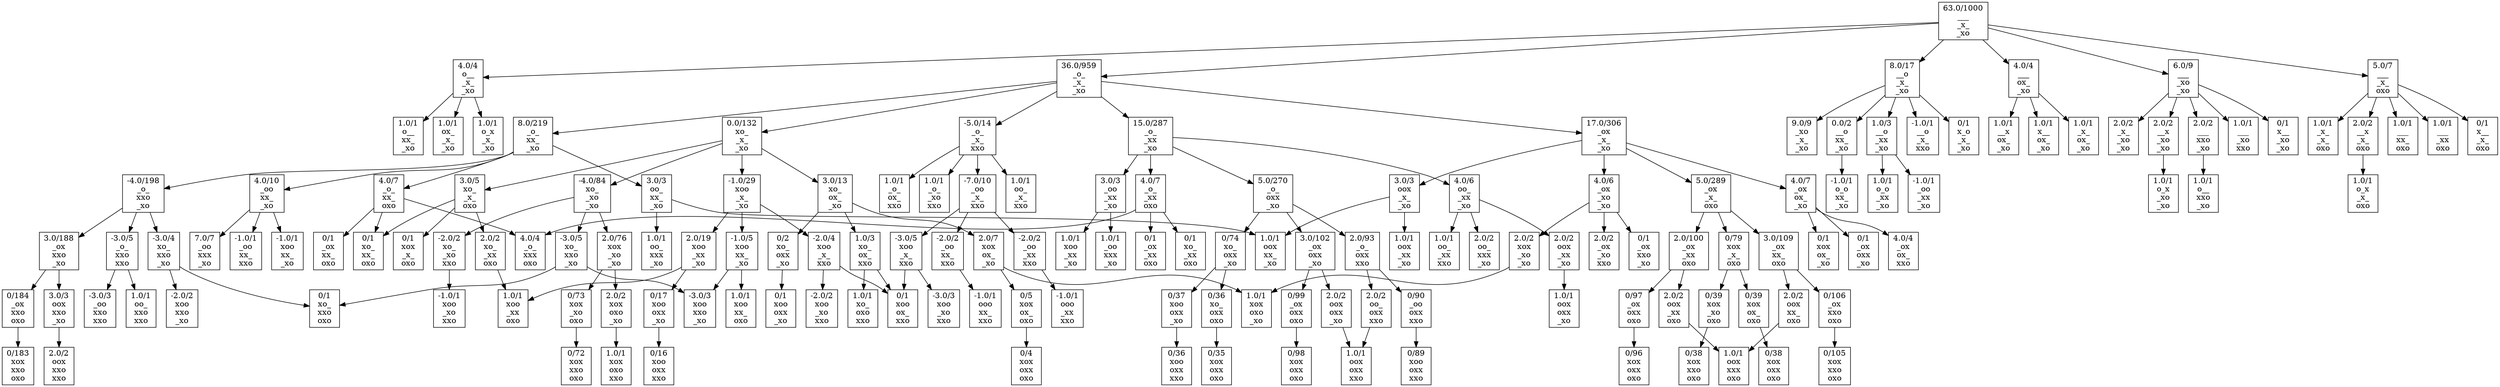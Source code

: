 digraph G {
    node [shape=box];
    "63.0/1000
___
_x_
_xo
" -> "4.0/4
o__
_x_
_xo
"
    "63.0/1000
___
_x_
_xo
" -> "36.0/959
_o_
_x_
_xo
"
    "63.0/1000
___
_x_
_xo
" -> "8.0/17
__o
_x_
_xo
"
    "63.0/1000
___
_x_
_xo
" -> "4.0/4
___
ox_
_xo
"
    "63.0/1000
___
_x_
_xo
" -> "6.0/9
___
_xo
_xo
"
    "63.0/1000
___
_x_
_xo
" -> "5.0/7
___
_x_
oxo
"
    "4.0/4
o__
_x_
_xo
" -> "1.0/1
ox_
_x_
_xo
"
    "4.0/4
o__
_x_
_xo
" -> "1.0/1
o_x
_x_
_xo
"
    "4.0/4
o__
_x_
_xo
" -> "1.0/1
o__
xx_
_xo
"
    "36.0/959
_o_
_x_
_xo
" -> "0.0/132
xo_
_x_
_xo
"
    "36.0/959
_o_
_x_
_xo
" -> "17.0/306
_ox
_x_
_xo
"
    "36.0/959
_o_
_x_
_xo
" -> "8.0/219
_o_
xx_
_xo
"
    "36.0/959
_o_
_x_
_xo
" -> "15.0/287
_o_
_xx
_xo
"
    "36.0/959
_o_
_x_
_xo
" -> "-5.0/14
_o_
_x_
xxo
"
    "8.0/17
__o
_x_
_xo
" -> "0/1
x_o
_x_
_xo
"
    "8.0/17
__o
_x_
_xo
" -> "9.0/9
_xo
_x_
_xo
"
    "8.0/17
__o
_x_
_xo
" -> "0.0/2
__o
xx_
_xo
"
    "8.0/17
__o
_x_
_xo
" -> "1.0/3
__o
_xx
_xo
"
    "8.0/17
__o
_x_
_xo
" -> "-1.0/1
__o
_x_
xxo
"
    "4.0/4
___
ox_
_xo
" -> "1.0/1
x__
ox_
_xo
"
    "4.0/4
___
ox_
_xo
" -> "1.0/1
_x_
ox_
_xo
"
    "4.0/4
___
ox_
_xo
" -> "1.0/1
__x
ox_
_xo
"
    "6.0/9
___
_xo
_xo
" -> "0/1
x__
_xo
_xo
"
    "6.0/9
___
_xo
_xo
" -> "2.0/2
_x_
_xo
_xo
"
    "6.0/9
___
_xo
_xo
" -> "2.0/2
__x
_xo
_xo
"
    "6.0/9
___
_xo
_xo
" -> "2.0/2
___
xxo
_xo
"
    "6.0/9
___
_xo
_xo
" -> "1.0/1
___
_xo
xxo
"
    "5.0/7
___
_x_
oxo
" -> "0/1
x__
_x_
oxo
"
    "5.0/7
___
_x_
oxo
" -> "1.0/1
_x_
_x_
oxo
"
    "5.0/7
___
_x_
oxo
" -> "2.0/2
__x
_x_
oxo
"
    "5.0/7
___
_x_
oxo
" -> "1.0/1
___
xx_
oxo
"
    "5.0/7
___
_x_
oxo
" -> "1.0/1
___
_xx
oxo
"
    "0.0/132
xo_
_x_
_xo
" -> "-1.0/29
xoo
_x_
_xo
"
    "0.0/132
xo_
_x_
_xo
" -> "3.0/13
xo_
ox_
_xo
"
    "0.0/132
xo_
_x_
_xo
" -> "-4.0/84
xo_
_xo
_xo
"
    "0.0/132
xo_
_x_
_xo
" -> "3.0/5
xo_
_x_
oxo
"
    "17.0/306
_ox
_x_
_xo
" -> "3.0/3
oox
_x_
_xo
"
    "17.0/306
_ox
_x_
_xo
" -> "4.0/7
_ox
ox_
_xo
"
    "17.0/306
_ox
_x_
_xo
" -> "4.0/6
_ox
_xo
_xo
"
    "17.0/306
_ox
_x_
_xo
" -> "5.0/289
_ox
_x_
oxo
"
    "8.0/219
_o_
xx_
_xo
" -> "3.0/3
oo_
xx_
_xo
"
    "8.0/219
_o_
xx_
_xo
" -> "4.0/10
_oo
xx_
_xo
"
    "8.0/219
_o_
xx_
_xo
" -> "-4.0/198
_o_
xxo
_xo
"
    "8.0/219
_o_
xx_
_xo
" -> "4.0/7
_o_
xx_
oxo
"
    "15.0/287
_o_
_xx
_xo
" -> "4.0/6
oo_
_xx
_xo
"
    "15.0/287
_o_
_xx
_xo
" -> "3.0/3
_oo
_xx
_xo
"
    "15.0/287
_o_
_xx
_xo
" -> "5.0/270
_o_
oxx
_xo
"
    "15.0/287
_o_
_xx
_xo
" -> "4.0/7
_o_
_xx
oxo
"
    "-5.0/14
_o_
_x_
xxo
" -> "1.0/1
oo_
_x_
xxo
"
    "-5.0/14
_o_
_x_
xxo
" -> "-7.0/10
_oo
_x_
xxo
"
    "-5.0/14
_o_
_x_
xxo
" -> "1.0/1
_o_
ox_
xxo
"
    "-5.0/14
_o_
_x_
xxo
" -> "1.0/1
_o_
_xo
xxo
"
    "0.0/2
__o
xx_
_xo
" -> "-1.0/1
o_o
xx_
_xo
"
    "1.0/3
__o
_xx
_xo
" -> "1.0/1
o_o
_xx
_xo
"
    "1.0/3
__o
_xx
_xo
" -> "-1.0/1
_oo
_xx
_xo
"
    "2.0/2
__x
_xo
_xo
" -> "1.0/1
o_x
_xo
_xo
"
    "2.0/2
___
xxo
_xo
" -> "1.0/1
o__
xxo
_xo
"
    "2.0/2
__x
_x_
oxo
" -> "1.0/1
o_x
_x_
oxo
"
    "-1.0/29
xoo
_x_
_xo
" -> "-1.0/5
xoo
xx_
_xo
"
    "-1.0/29
xoo
_x_
_xo
" -> "2.0/19
xoo
_xx
_xo
"
    "-1.0/29
xoo
_x_
_xo
" -> "-2.0/4
xoo
_x_
xxo
"
    "3.0/13
xo_
ox_
_xo
" -> "2.0/7
xox
ox_
_xo
"
    "3.0/13
xo_
ox_
_xo
" -> "0/2
xo_
oxx
_xo
"
    "3.0/13
xo_
ox_
_xo
" -> "1.0/3
xo_
ox_
xxo
"
    "-4.0/84
xo_
_xo
_xo
" -> "2.0/76
xox
_xo
_xo
"
    "-4.0/84
xo_
_xo
_xo
" -> "-3.0/5
xo_
xxo
_xo
"
    "-4.0/84
xo_
_xo
_xo
" -> "-2.0/2
xo_
_xo
xxo
"
    "3.0/5
xo_
_x_
oxo
" -> "0/1
xox
_x_
oxo
"
    "3.0/5
xo_
_x_
oxo
" -> "0/1
xo_
xx_
oxo
"
    "3.0/5
xo_
_x_
oxo
" -> "2.0/2
xo_
_xx
oxo
"
    "3.0/3
oox
_x_
_xo
" -> "1.0/1
oox
xx_
_xo
"
    "3.0/3
oox
_x_
_xo
" -> "1.0/1
oox
_xx
_xo
"
    "4.0/7
_ox
ox_
_xo
" -> "0/1
xox
ox_
_xo
"
    "4.0/7
_ox
ox_
_xo
" -> "0/1
_ox
oxx
_xo
"
    "4.0/7
_ox
ox_
_xo
" -> "4.0/4
_ox
ox_
xxo
"
    "4.0/6
_ox
_xo
_xo
" -> "2.0/2
xox
_xo
_xo
"
    "4.0/6
_ox
_xo
_xo
" -> "0/1
_ox
xxo
_xo
"
    "4.0/6
_ox
_xo
_xo
" -> "2.0/2
_ox
_xo
xxo
"
    "5.0/289
_ox
_x_
oxo
" -> "0/79
xox
_x_
oxo
"
    "5.0/289
_ox
_x_
oxo
" -> "3.0/109
_ox
xx_
oxo
"
    "5.0/289
_ox
_x_
oxo
" -> "2.0/100
_ox
_xx
oxo
"
    "3.0/3
oo_
xx_
_xo
" -> "1.0/1
oox
xx_
_xo
"
    "3.0/3
oo_
xx_
_xo
" -> "1.0/1
oo_
xxx
_xo
"
    "4.0/10
_oo
xx_
_xo
" -> "-1.0/1
xoo
xx_
_xo
"
    "4.0/10
_oo
xx_
_xo
" -> "7.0/7
_oo
xxx
_xo
"
    "4.0/10
_oo
xx_
_xo
" -> "-1.0/1
_oo
xx_
xxo
"
    "-4.0/198
_o_
xxo
_xo
" -> "-3.0/4
xo_
xxo
_xo
"
    "-4.0/198
_o_
xxo
_xo
" -> "3.0/188
_ox
xxo
_xo
"
    "-4.0/198
_o_
xxo
_xo
" -> "-3.0/5
_o_
xxo
xxo
"
    "4.0/7
_o_
xx_
oxo
" -> "0/1
xo_
xx_
oxo
"
    "4.0/7
_o_
xx_
oxo
" -> "0/1
_ox
xx_
oxo
"
    "4.0/7
_o_
xx_
oxo
" -> "4.0/4
_o_
xxx
oxo
"
    "4.0/6
oo_
_xx
_xo
" -> "2.0/2
oox
_xx
_xo
"
    "4.0/6
oo_
_xx
_xo
" -> "2.0/2
oo_
xxx
_xo
"
    "4.0/6
oo_
_xx
_xo
" -> "1.0/1
oo_
_xx
xxo
"
    "3.0/3
_oo
_xx
_xo
" -> "1.0/1
xoo
_xx
_xo
"
    "3.0/3
_oo
_xx
_xo
" -> "1.0/1
_oo
xxx
_xo
"
    "5.0/270
_o_
oxx
_xo
" -> "0/74
xo_
oxx
_xo
"
    "5.0/270
_o_
oxx
_xo
" -> "3.0/102
_ox
oxx
_xo
"
    "5.0/270
_o_
oxx
_xo
" -> "2.0/93
_o_
oxx
xxo
"
    "4.0/7
_o_
_xx
oxo
" -> "0/1
xo_
_xx
oxo
"
    "4.0/7
_o_
_xx
oxo
" -> "0/1
_ox
_xx
oxo
"
    "4.0/7
_o_
_xx
oxo
" -> "4.0/4
_o_
xxx
oxo
"
    "-7.0/10
_oo
_x_
xxo
" -> "-3.0/5
xoo
_x_
xxo
"
    "-7.0/10
_oo
_x_
xxo
" -> "-2.0/2
_oo
xx_
xxo
"
    "-7.0/10
_oo
_x_
xxo
" -> "-2.0/2
_oo
_xx
xxo
"
    "-1.0/5
xoo
xx_
_xo
" -> "-3.0/3
xoo
xxo
_xo
"
    "-1.0/5
xoo
xx_
_xo
" -> "1.0/1
xoo
xx_
oxo
"
    "2.0/19
xoo
_xx
_xo
" -> "0/17
xoo
oxx
_xo
"
    "2.0/19
xoo
_xx
_xo
" -> "1.0/1
xoo
_xx
oxo
"
    "-2.0/4
xoo
_x_
xxo
" -> "0/1
xoo
ox_
xxo
"
    "-2.0/4
xoo
_x_
xxo
" -> "-2.0/2
xoo
_xo
xxo
"
    "2.0/7
xox
ox_
_xo
" -> "1.0/1
xox
oxo
_xo
"
    "2.0/7
xox
ox_
_xo
" -> "0/5
xox
ox_
oxo
"
    "0/2
xo_
oxx
_xo
" -> "0/1
xoo
oxx
_xo
"
    "1.0/3
xo_
ox_
xxo
" -> "0/1
xoo
ox_
xxo
"
    "1.0/3
xo_
ox_
xxo
" -> "1.0/1
xo_
oxo
xxo
"
    "2.0/76
xox
_xo
_xo
" -> "2.0/2
xox
oxo
_xo
"
    "2.0/76
xox
_xo
_xo
" -> "0/73
xox
_xo
oxo
"
    "-3.0/5
xo_
xxo
_xo
" -> "-3.0/3
xoo
xxo
_xo
"
    "-3.0/5
xo_
xxo
_xo
" -> "0/1
xo_
xxo
oxo
"
    "-2.0/2
xo_
_xo
xxo
" -> "-1.0/1
xoo
_xo
xxo
"
    "2.0/2
xo_
_xx
oxo
" -> "1.0/1
xoo
_xx
oxo
"
    "2.0/2
xox
_xo
_xo
" -> "1.0/1
xox
oxo
_xo
"
    "0/79
xox
_x_
oxo
" -> "0/39
xox
ox_
oxo
"
    "0/79
xox
_x_
oxo
" -> "0/39
xox
_xo
oxo
"
    "3.0/109
_ox
xx_
oxo
" -> "2.0/2
oox
xx_
oxo
"
    "3.0/109
_ox
xx_
oxo
" -> "0/106
_ox
xxo
oxo
"
    "2.0/100
_ox
_xx
oxo
" -> "2.0/2
oox
_xx
oxo
"
    "2.0/100
_ox
_xx
oxo
" -> "0/97
_ox
oxx
oxo
"
    "-3.0/4
xo_
xxo
_xo
" -> "-2.0/2
xoo
xxo
_xo
"
    "-3.0/4
xo_
xxo
_xo
" -> "0/1
xo_
xxo
oxo
"
    "3.0/188
_ox
xxo
_xo
" -> "3.0/3
oox
xxo
_xo
"
    "3.0/188
_ox
xxo
_xo
" -> "0/184
_ox
xxo
oxo
"
    "-3.0/5
_o_
xxo
xxo
" -> "1.0/1
oo_
xxo
xxo
"
    "-3.0/5
_o_
xxo
xxo
" -> "-3.0/3
_oo
xxo
xxo
"
    "2.0/2
oox
_xx
_xo
" -> "1.0/1
oox
oxx
_xo
"
    "0/74
xo_
oxx
_xo
" -> "0/37
xoo
oxx
_xo
"
    "0/74
xo_
oxx
_xo
" -> "0/36
xo_
oxx
oxo
"
    "3.0/102
_ox
oxx
_xo
" -> "2.0/2
oox
oxx
_xo
"
    "3.0/102
_ox
oxx
_xo
" -> "0/99
_ox
oxx
oxo
"
    "2.0/93
_o_
oxx
xxo
" -> "2.0/2
oo_
oxx
xxo
"
    "2.0/93
_o_
oxx
xxo
" -> "0/90
_oo
oxx
xxo
"
    "-3.0/5
xoo
_x_
xxo
" -> "0/1
xoo
ox_
xxo
"
    "-3.0/5
xoo
_x_
xxo
" -> "-3.0/3
xoo
_xo
xxo
"
    "-2.0/2
_oo
xx_
xxo
" -> "-1.0/1
ooo
xx_
xxo
"
    "-2.0/2
_oo
_xx
xxo
" -> "-1.0/1
ooo
_xx
xxo
"
    "0/17
xoo
oxx
_xo
" -> "0/16
xoo
oxx
xxo
"
    "0/5
xox
ox_
oxo
" -> "0/4
xox
oxx
oxo
"
    "2.0/2
xox
oxo
_xo
" -> "1.0/1
xox
oxo
xxo
"
    "0/73
xox
_xo
oxo
" -> "0/72
xox
xxo
oxo
"
    "0/39
xox
ox_
oxo
" -> "0/38
xox
oxx
oxo
"
    "0/39
xox
_xo
oxo
" -> "0/38
xox
xxo
oxo
"
    "2.0/2
oox
xx_
oxo
" -> "1.0/1
oox
xxx
oxo
"
    "0/106
_ox
xxo
oxo
" -> "0/105
xox
xxo
oxo
"
    "2.0/2
oox
_xx
oxo
" -> "1.0/1
oox
xxx
oxo
"
    "0/97
_ox
oxx
oxo
" -> "0/96
xox
oxx
oxo
"
    "3.0/3
oox
xxo
_xo
" -> "2.0/2
oox
xxo
xxo
"
    "0/184
_ox
xxo
oxo
" -> "0/183
xox
xxo
oxo
"
    "0/37
xoo
oxx
_xo
" -> "0/36
xoo
oxx
xxo
"
    "0/36
xo_
oxx
oxo
" -> "0/35
xox
oxx
oxo
"
    "2.0/2
oox
oxx
_xo
" -> "1.0/1
oox
oxx
xxo
"
    "0/99
_ox
oxx
oxo
" -> "0/98
xox
oxx
oxo
"
    "2.0/2
oo_
oxx
xxo
" -> "1.0/1
oox
oxx
xxo
"
    "0/90
_oo
oxx
xxo
" -> "0/89
xoo
oxx
xxo
"
}

